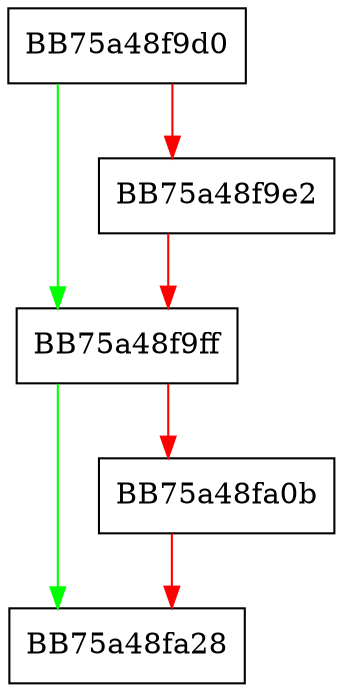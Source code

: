 digraph kcrce_cleanup_module {
  node [shape="box"];
  graph [splines=ortho];
  BB75a48f9d0 -> BB75a48f9ff [color="green"];
  BB75a48f9d0 -> BB75a48f9e2 [color="red"];
  BB75a48f9e2 -> BB75a48f9ff [color="red"];
  BB75a48f9ff -> BB75a48fa28 [color="green"];
  BB75a48f9ff -> BB75a48fa0b [color="red"];
  BB75a48fa0b -> BB75a48fa28 [color="red"];
}